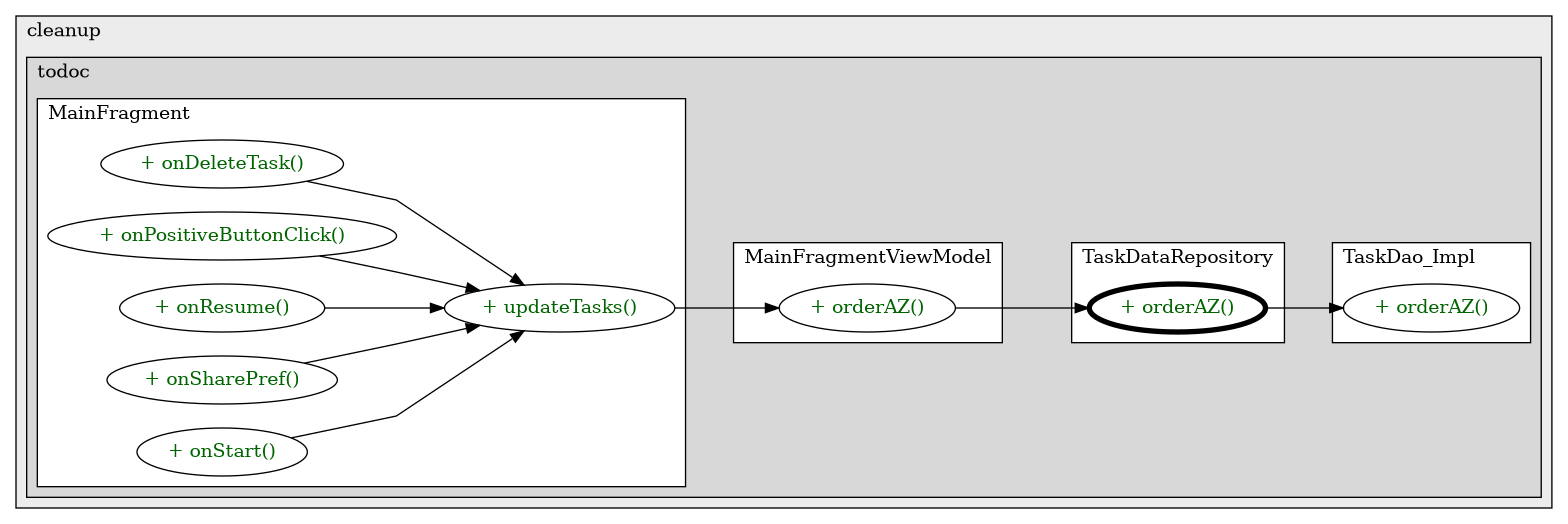 @startuml

/' diagram meta data start
config=CallConfiguration;
{
  "rootMethod": "com.cleanup.todoc.repositories.TaskDataRepository#orderAZ()",
  "projectClassification": {
    "searchMode": "OpenProject", // OpenProject, AllProjects
    "includedProjects": "",
    "pathEndKeywords": "*.impl",
    "isClientPath": "",
    "isClientName": "",
    "isTestPath": "",
    "isTestName": "",
    "isMappingPath": "",
    "isMappingName": "",
    "isDataAccessPath": "",
    "isDataAccessName": "",
    "isDataStructurePath": "",
    "isDataStructureName": "",
    "isInterfaceStructuresPath": "",
    "isInterfaceStructuresName": "",
    "isEntryPointPath": "",
    "isEntryPointName": "",
    "treatFinalFieldsAsMandatory": false
  },
  "graphRestriction": {
    "classPackageExcludeFilter": "",
    "classPackageIncludeFilter": "",
    "classNameExcludeFilter": "",
    "classNameIncludeFilter": "",
    "methodNameExcludeFilter": "",
    "methodNameIncludeFilter": "",
    "removeByInheritance": "", // inheritance/annotation based filtering is done in a second step
    "removeByAnnotation": "",
    "removeByClassPackage": "", // cleanup the graph after inheritance/annotation based filtering is done
    "removeByClassName": "",
    "cutMappings": false,
    "cutEnum": true,
    "cutTests": true,
    "cutClient": true,
    "cutDataAccess": true,
    "cutInterfaceStructures": true,
    "cutDataStructures": true,
    "cutGetterAndSetter": true,
    "cutConstructors": true
  },
  "graphTraversal": {
    "forwardDepth": 3,
    "backwardDepth": 3,
    "classPackageExcludeFilter": "",
    "classPackageIncludeFilter": "",
    "classNameExcludeFilter": "",
    "classNameIncludeFilter": "",
    "methodNameExcludeFilter": "",
    "methodNameIncludeFilter": "",
    "hideMappings": false,
    "hideDataStructures": false,
    "hidePrivateMethods": true,
    "hideInterfaceCalls": true, // indirection: implementation -> interface (is hidden) -> implementation
    "onlyShowApplicationEntryPoints": false, // root node is included
    "useMethodCallsForStructureDiagram": "ForwardOnly" // ForwardOnly, BothDirections, No
  },
  "details": {
    "aggregation": "GroupByClass", // ByClass, GroupByClass, None
    "showMethodParametersTypes": false,
    "showMethodParametersNames": false,
    "showMethodReturnType": false,
    "showPackageLevels": 2,
    "showCallOrder": false,
    "edgeMode": "MethodsOnly", // TypesOnly, MethodsOnly, TypesAndMethods, MethodsAndDirectTypeUsage
    "showDetailedClassStructure": false
  },
  "rootClass": "com.cleanup.todoc.repositories.TaskDataRepository",
  "extensionCallbackMethod": "" // qualified.class.name#methodName - signature: public static String method(String)
}
diagram meta data end '/



digraph g {
    rankdir="LR"
    splines=polyline
    

'nodes 
subgraph cluster_856774308 { 
   	label=cleanup
	labeljust=l
	fillcolor="#ececec"
	style=filled
   
   subgraph cluster_1925994771 { 
   	label=todoc
	labeljust=l
	fillcolor="#d8d8d8"
	style=filled
   
   subgraph cluster_1168105629 { 
   	label=TaskDao_Impl
	labeljust=l
	fillcolor=white
	style=filled
   
   TaskDao_Impl1426069251XXXorderAZ0[
	label="+ orderAZ()"
	style=filled
	fillcolor=white
	tooltip="TaskDao_Impl

null"
	fontcolor=darkgreen
];
} 

subgraph cluster_1606619991 { 
   	label=TaskDataRepository
	labeljust=l
	fillcolor=white
	style=filled
   
   TaskDataRepository1295645968XXXorderAZ0[
	label="+ orderAZ()"
	style=filled
	fillcolor=white
	tooltip="TaskDataRepository

null"
	penwidth=4
	fontcolor=darkgreen
];
} 

subgraph cluster_2009645033 { 
   	label=MainFragmentViewModel
	labeljust=l
	fillcolor=white
	style=filled
   
   MainFragmentViewModel592173596XXXorderAZ0[
	label="+ orderAZ()"
	style=filled
	fillcolor=white
	tooltip="MainFragmentViewModel

null"
	fontcolor=darkgreen
];
} 

subgraph cluster_2144438821 { 
   	label=MainFragment
	labeljust=l
	fillcolor=white
	style=filled
   
   MainFragment592173596XXXonDeleteTask57836918[
	label="+ onDeleteTask()"
	style=filled
	fillcolor=white
	tooltip="MainFragment

null"
	fontcolor=darkgreen
];

MainFragment592173596XXXonPositiveButtonClick1896564559[
	label="+ onPositiveButtonClick()"
	style=filled
	fillcolor=white
	tooltip="MainFragment

null"
	fontcolor=darkgreen
];

MainFragment592173596XXXonResume0[
	label="+ onResume()"
	style=filled
	fillcolor=white
	tooltip="MainFragment

null"
	fontcolor=darkgreen
];

MainFragment592173596XXXonSharePref506215112[
	label="+ onSharePref()"
	style=filled
	fillcolor=white
	tooltip="MainFragment

null"
	fontcolor=darkgreen
];

MainFragment592173596XXXonStart0[
	label="+ onStart()"
	style=filled
	fillcolor=white
	tooltip="MainFragment

null"
	fontcolor=darkgreen
];

MainFragment592173596XXXupdateTasks0[
	label="+ updateTasks()"
	style=filled
	fillcolor=white
	tooltip="MainFragment

&#10;  Updates the list of tasks in the UI&#10; "
	fontcolor=darkgreen
];
} 
} 
} 

'edges    
MainFragment592173596XXXonDeleteTask57836918 -> MainFragment592173596XXXupdateTasks0;
MainFragment592173596XXXonPositiveButtonClick1896564559 -> MainFragment592173596XXXupdateTasks0;
MainFragment592173596XXXonResume0 -> MainFragment592173596XXXupdateTasks0;
MainFragment592173596XXXonSharePref506215112 -> MainFragment592173596XXXupdateTasks0;
MainFragment592173596XXXonStart0 -> MainFragment592173596XXXupdateTasks0;
MainFragment592173596XXXupdateTasks0 -> MainFragmentViewModel592173596XXXorderAZ0;
MainFragmentViewModel592173596XXXorderAZ0 -> TaskDataRepository1295645968XXXorderAZ0;
TaskDataRepository1295645968XXXorderAZ0 -> TaskDao_Impl1426069251XXXorderAZ0;
    
}
@enduml